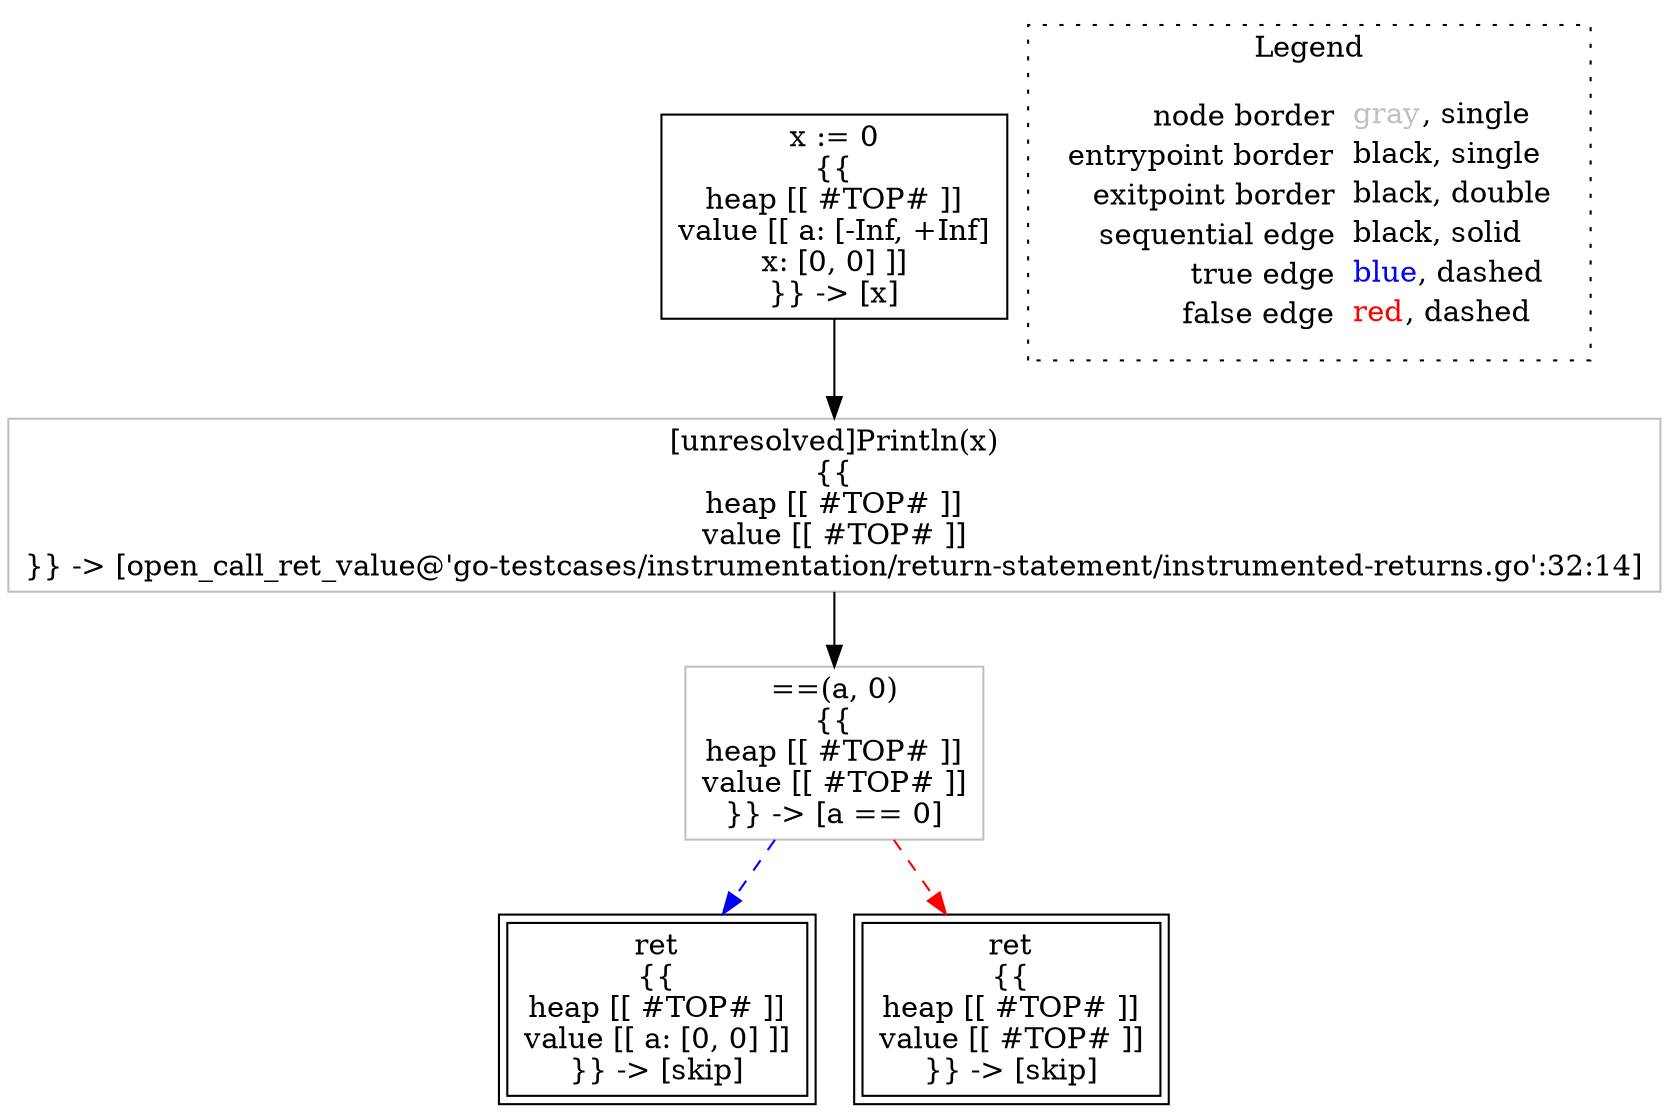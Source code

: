digraph {
	"node0" [shape="rect",color="black",label=<x := 0<BR/>{{<BR/>heap [[ #TOP# ]]<BR/>value [[ a: [-Inf, +Inf]<BR/>x: [0, 0] ]]<BR/>}} -&gt; [x]>];
	"node1" [shape="rect",color="black",peripheries="2",label=<ret<BR/>{{<BR/>heap [[ #TOP# ]]<BR/>value [[ a: [0, 0] ]]<BR/>}} -&gt; [skip]>];
	"node2" [shape="rect",color="black",peripheries="2",label=<ret<BR/>{{<BR/>heap [[ #TOP# ]]<BR/>value [[ #TOP# ]]<BR/>}} -&gt; [skip]>];
	"node3" [shape="rect",color="gray",label=<==(a, 0)<BR/>{{<BR/>heap [[ #TOP# ]]<BR/>value [[ #TOP# ]]<BR/>}} -&gt; [a == 0]>];
	"node4" [shape="rect",color="gray",label=<[unresolved]Println(x)<BR/>{{<BR/>heap [[ #TOP# ]]<BR/>value [[ #TOP# ]]<BR/>}} -&gt; [open_call_ret_value@'go-testcases/instrumentation/return-statement/instrumented-returns.go':32:14]>];
	"node0" -> "node4" [color="black"];
	"node3" -> "node1" [color="blue",style="dashed"];
	"node3" -> "node2" [color="red",style="dashed"];
	"node4" -> "node3" [color="black"];
subgraph cluster_legend {
	label="Legend";
	style=dotted;
	node [shape=plaintext];
	"legend" [label=<<table border="0" cellpadding="2" cellspacing="0" cellborder="0"><tr><td align="right">node border&nbsp;</td><td align="left"><font color="gray">gray</font>, single</td></tr><tr><td align="right">entrypoint border&nbsp;</td><td align="left"><font color="black">black</font>, single</td></tr><tr><td align="right">exitpoint border&nbsp;</td><td align="left"><font color="black">black</font>, double</td></tr><tr><td align="right">sequential edge&nbsp;</td><td align="left"><font color="black">black</font>, solid</td></tr><tr><td align="right">true edge&nbsp;</td><td align="left"><font color="blue">blue</font>, dashed</td></tr><tr><td align="right">false edge&nbsp;</td><td align="left"><font color="red">red</font>, dashed</td></tr></table>>];
}

}
